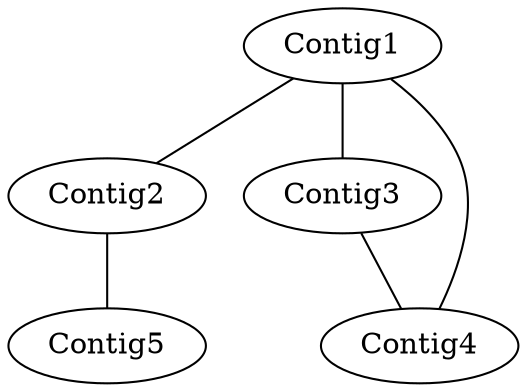strict graph ""{
Contig1;
Contig2;
Contig3;
Contig4;
Contig5;
Contig1 -- Contig2;
Contig1 -- Contig3;
Contig1 -- Contig4;
Contig3 -- Contig4;
Contig2 -- Contig5;
}
